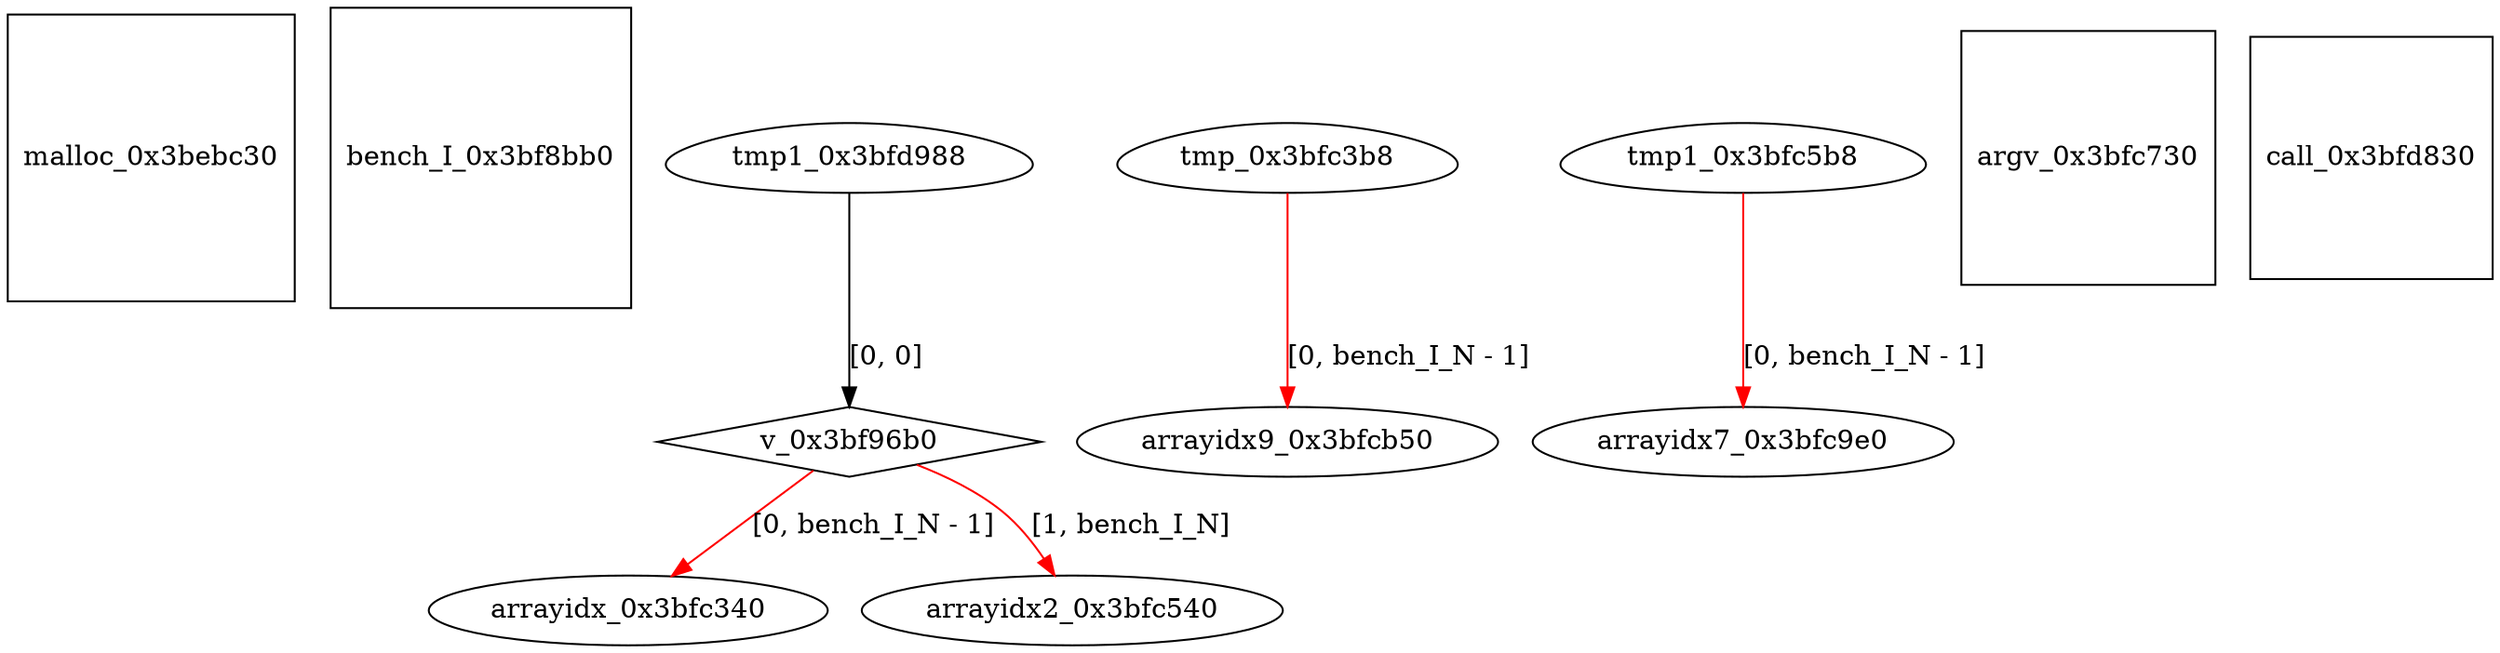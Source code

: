 digraph grafico {
"malloc_0x3bebc30" [shape=square];
"bench_I_0x3bf8bb0" [shape=square];
"v_0x3bf96b0" [shape=diamond];
"tmp1_0x3bfd988" -> "v_0x3bf96b0" [label="[0, 0]"];
"arrayidx_0x3bfc340" [shape=ellipse];
"v_0x3bf96b0" -> "arrayidx_0x3bfc340" [label="[0, bench_I_N - 1]",color=red];
"tmp_0x3bfc3b8" [shape=egg];
"arrayidx2_0x3bfc540" [shape=ellipse];
"v_0x3bf96b0" -> "arrayidx2_0x3bfc540" [label="[1, bench_I_N]",color=red];
"tmp1_0x3bfc5b8" [shape=egg];
"argv_0x3bfc730" [shape=square];
"arrayidx7_0x3bfc9e0" [shape=ellipse];
"tmp1_0x3bfc5b8" -> "arrayidx7_0x3bfc9e0" [label="[0, bench_I_N - 1]",color=red];
"arrayidx9_0x3bfcb50" [shape=ellipse];
"tmp_0x3bfc3b8" -> "arrayidx9_0x3bfcb50" [label="[0, bench_I_N - 1]",color=red];
"call_0x3bfd830" [shape=square];
"tmp1_0x3bfd988" [shape=egg];
}
